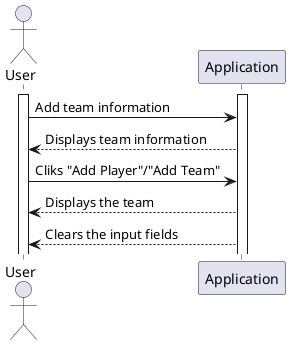@startuml addTeam

actor User as U
participant Application as A

activate U
activate A

U->A: Add team information
A-->U: Displays team information
U->A: Cliks "Add Player"/"Add Team"
A-->U: Displays the team
A-->U: Clears the input fields


@enduml